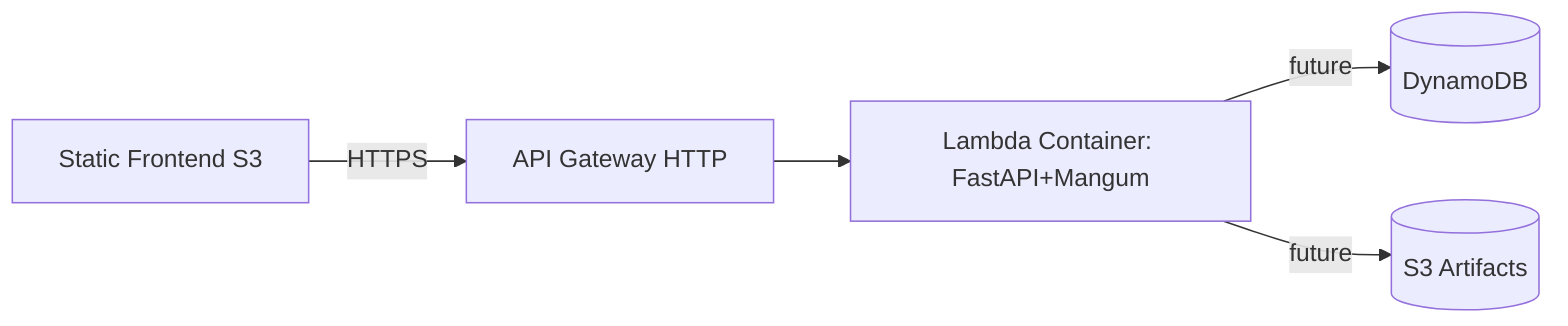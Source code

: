 flowchart LR
  FE[Static Frontend S3] -->|HTTPS| APIGW[API Gateway HTTP]
  APIGW --> LAMBDA[Lambda Container: FastAPI+Mangum]
  LAMBDA -->|future| DDB[(DynamoDB)]
  LAMBDA -->|future| S3[(S3 Artifacts)]